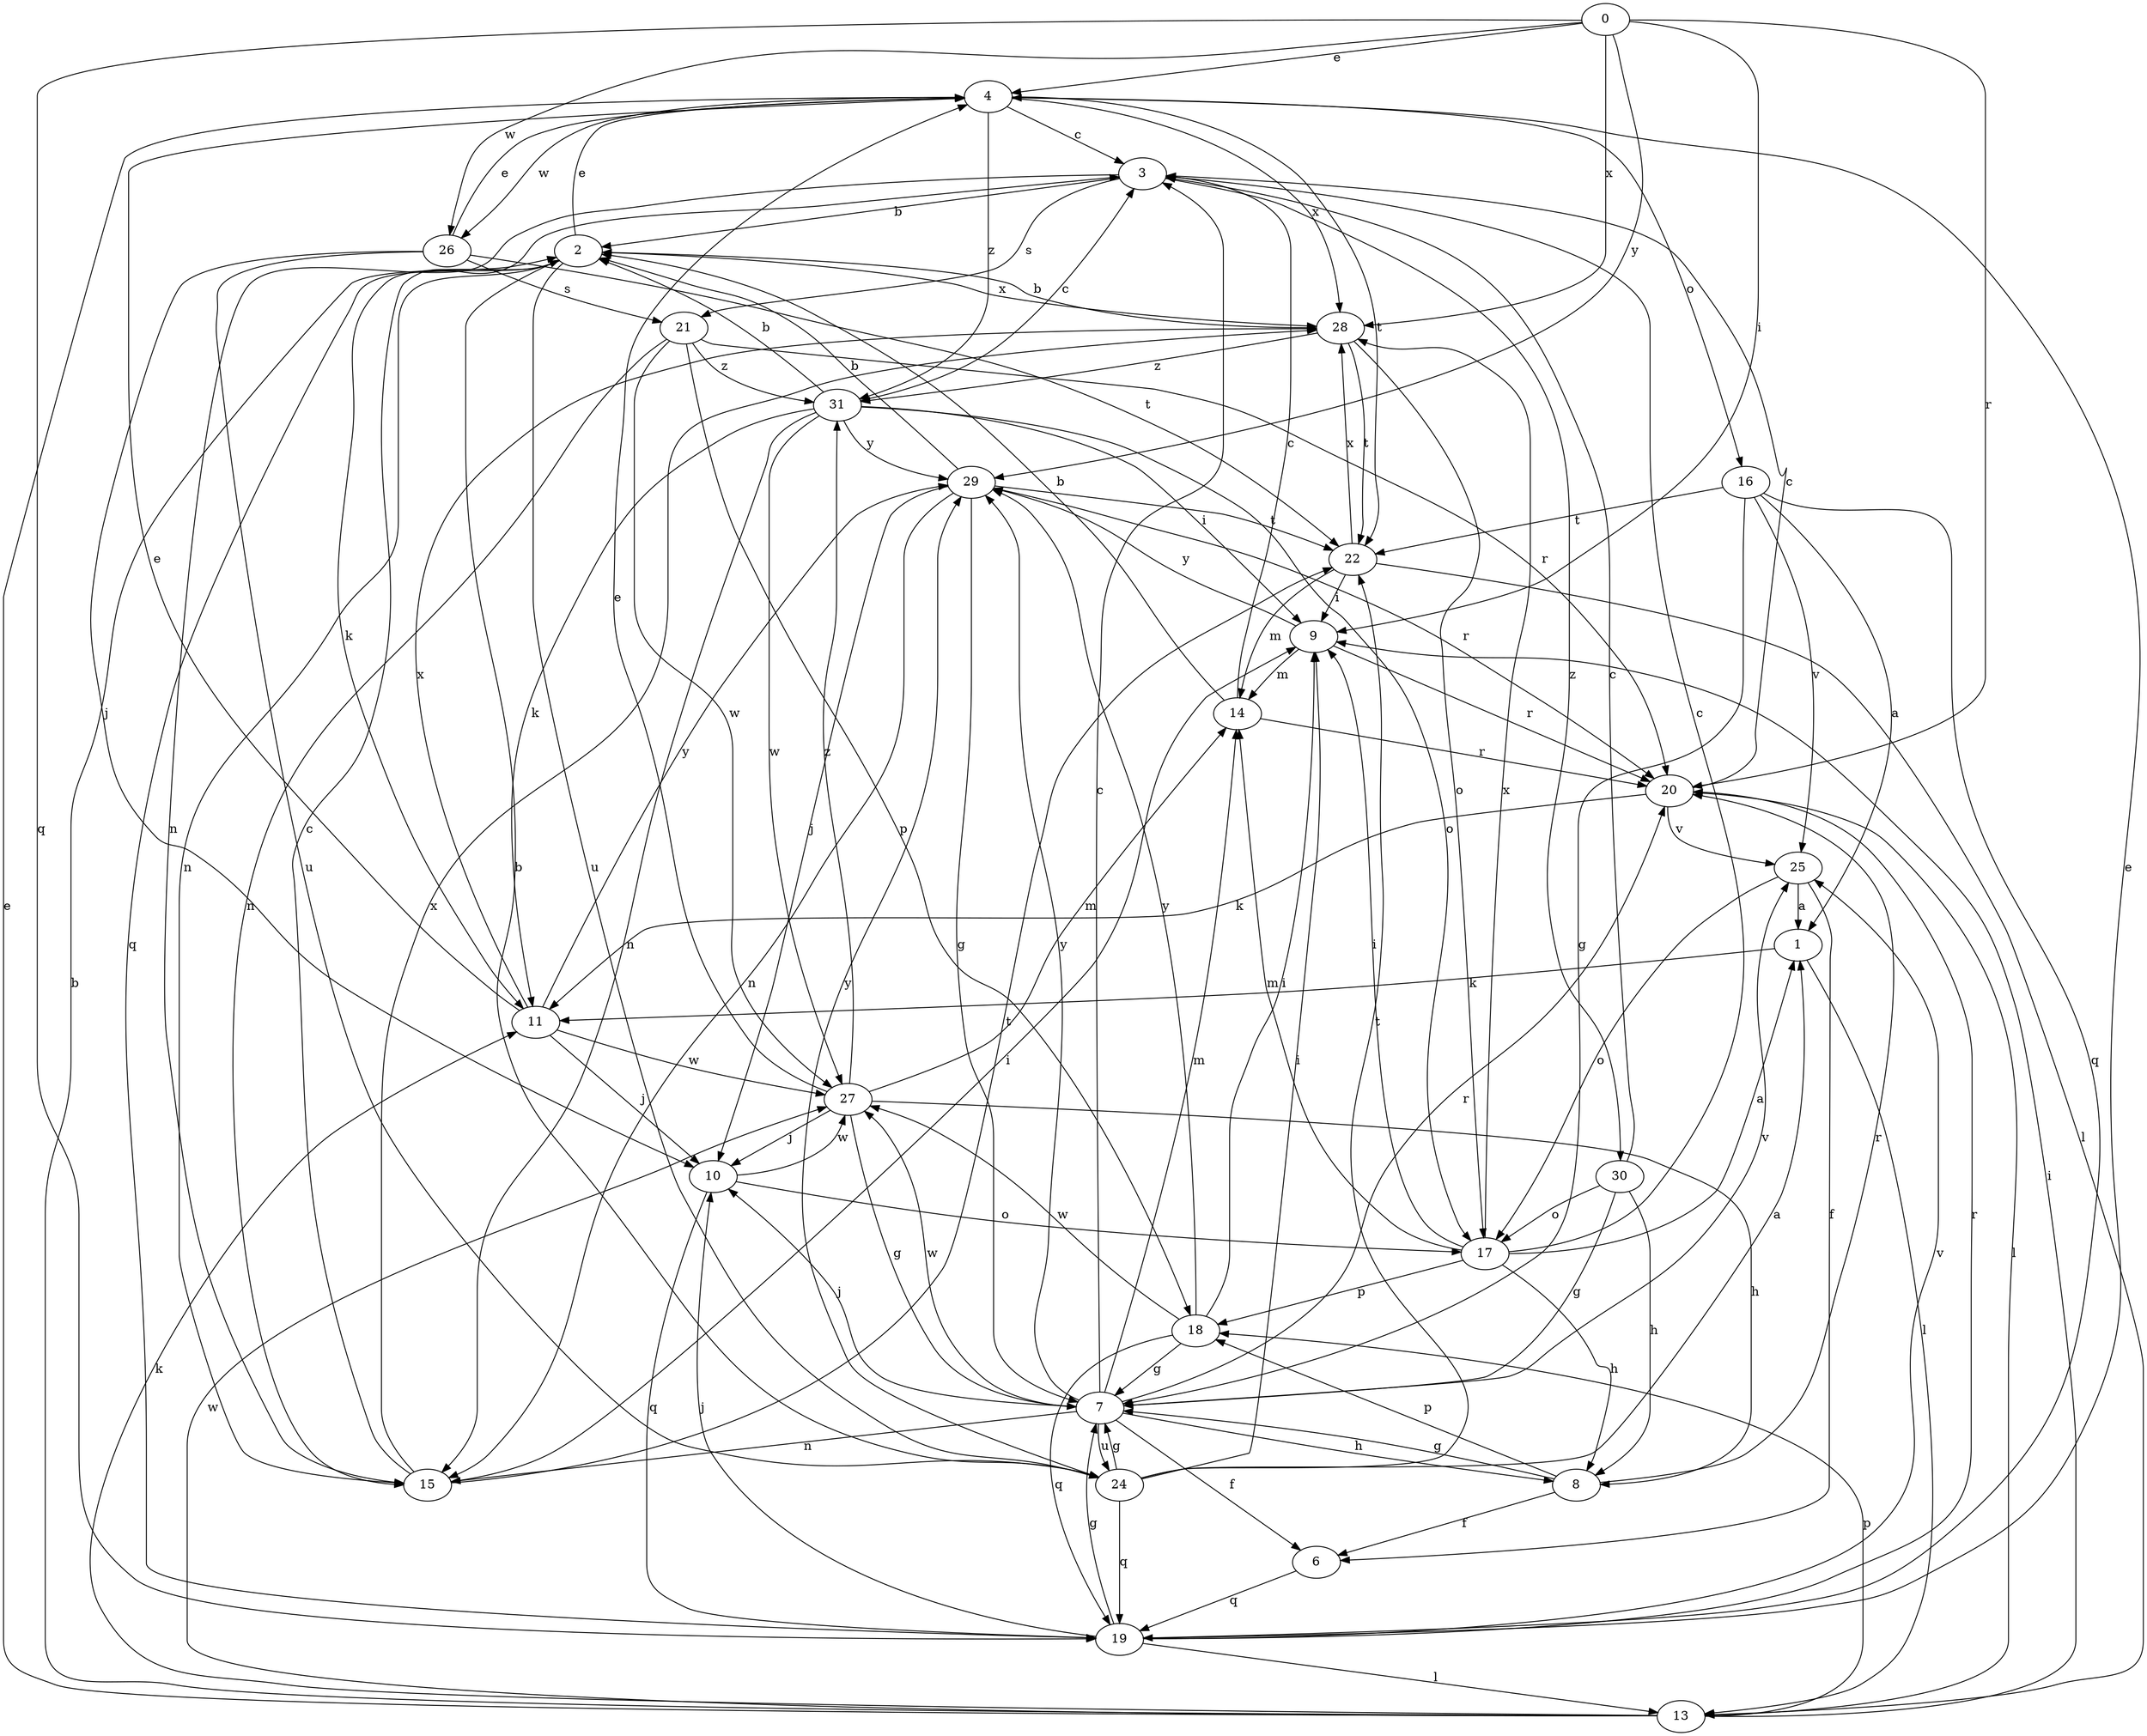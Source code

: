 strict digraph  {
0;
1;
2;
3;
4;
6;
7;
8;
9;
10;
11;
13;
14;
15;
16;
17;
18;
19;
20;
21;
22;
24;
25;
26;
27;
28;
29;
30;
31;
0 -> 4  [label=e];
0 -> 9  [label=i];
0 -> 19  [label=q];
0 -> 20  [label=r];
0 -> 26  [label=w];
0 -> 28  [label=x];
0 -> 29  [label=y];
1 -> 11  [label=k];
1 -> 13  [label=l];
2 -> 4  [label=e];
2 -> 11  [label=k];
2 -> 15  [label=n];
2 -> 19  [label=q];
2 -> 24  [label=u];
2 -> 28  [label=x];
3 -> 2  [label=b];
3 -> 15  [label=n];
3 -> 21  [label=s];
3 -> 30  [label=z];
4 -> 3  [label=c];
4 -> 16  [label=o];
4 -> 22  [label=t];
4 -> 26  [label=w];
4 -> 28  [label=x];
4 -> 31  [label=z];
6 -> 19  [label=q];
7 -> 3  [label=c];
7 -> 6  [label=f];
7 -> 8  [label=h];
7 -> 10  [label=j];
7 -> 14  [label=m];
7 -> 15  [label=n];
7 -> 20  [label=r];
7 -> 24  [label=u];
7 -> 25  [label=v];
7 -> 27  [label=w];
7 -> 29  [label=y];
8 -> 6  [label=f];
8 -> 7  [label=g];
8 -> 18  [label=p];
8 -> 20  [label=r];
9 -> 14  [label=m];
9 -> 20  [label=r];
9 -> 29  [label=y];
10 -> 17  [label=o];
10 -> 19  [label=q];
10 -> 27  [label=w];
11 -> 4  [label=e];
11 -> 10  [label=j];
11 -> 27  [label=w];
11 -> 28  [label=x];
11 -> 29  [label=y];
13 -> 2  [label=b];
13 -> 4  [label=e];
13 -> 9  [label=i];
13 -> 11  [label=k];
13 -> 18  [label=p];
13 -> 27  [label=w];
14 -> 2  [label=b];
14 -> 3  [label=c];
14 -> 20  [label=r];
15 -> 3  [label=c];
15 -> 9  [label=i];
15 -> 22  [label=t];
15 -> 28  [label=x];
16 -> 1  [label=a];
16 -> 7  [label=g];
16 -> 19  [label=q];
16 -> 22  [label=t];
16 -> 25  [label=v];
17 -> 1  [label=a];
17 -> 3  [label=c];
17 -> 8  [label=h];
17 -> 9  [label=i];
17 -> 14  [label=m];
17 -> 18  [label=p];
17 -> 28  [label=x];
18 -> 7  [label=g];
18 -> 9  [label=i];
18 -> 19  [label=q];
18 -> 27  [label=w];
18 -> 29  [label=y];
19 -> 4  [label=e];
19 -> 7  [label=g];
19 -> 10  [label=j];
19 -> 13  [label=l];
19 -> 20  [label=r];
19 -> 25  [label=v];
20 -> 3  [label=c];
20 -> 11  [label=k];
20 -> 13  [label=l];
20 -> 25  [label=v];
21 -> 15  [label=n];
21 -> 18  [label=p];
21 -> 20  [label=r];
21 -> 27  [label=w];
21 -> 31  [label=z];
22 -> 9  [label=i];
22 -> 13  [label=l];
22 -> 14  [label=m];
22 -> 28  [label=x];
24 -> 1  [label=a];
24 -> 2  [label=b];
24 -> 7  [label=g];
24 -> 9  [label=i];
24 -> 19  [label=q];
24 -> 22  [label=t];
24 -> 29  [label=y];
25 -> 1  [label=a];
25 -> 6  [label=f];
25 -> 17  [label=o];
26 -> 4  [label=e];
26 -> 10  [label=j];
26 -> 21  [label=s];
26 -> 22  [label=t];
26 -> 24  [label=u];
27 -> 4  [label=e];
27 -> 7  [label=g];
27 -> 8  [label=h];
27 -> 10  [label=j];
27 -> 14  [label=m];
27 -> 31  [label=z];
28 -> 2  [label=b];
28 -> 17  [label=o];
28 -> 22  [label=t];
28 -> 31  [label=z];
29 -> 2  [label=b];
29 -> 7  [label=g];
29 -> 10  [label=j];
29 -> 15  [label=n];
29 -> 20  [label=r];
29 -> 22  [label=t];
30 -> 3  [label=c];
30 -> 7  [label=g];
30 -> 8  [label=h];
30 -> 17  [label=o];
31 -> 2  [label=b];
31 -> 3  [label=c];
31 -> 9  [label=i];
31 -> 11  [label=k];
31 -> 15  [label=n];
31 -> 17  [label=o];
31 -> 27  [label=w];
31 -> 29  [label=y];
}
